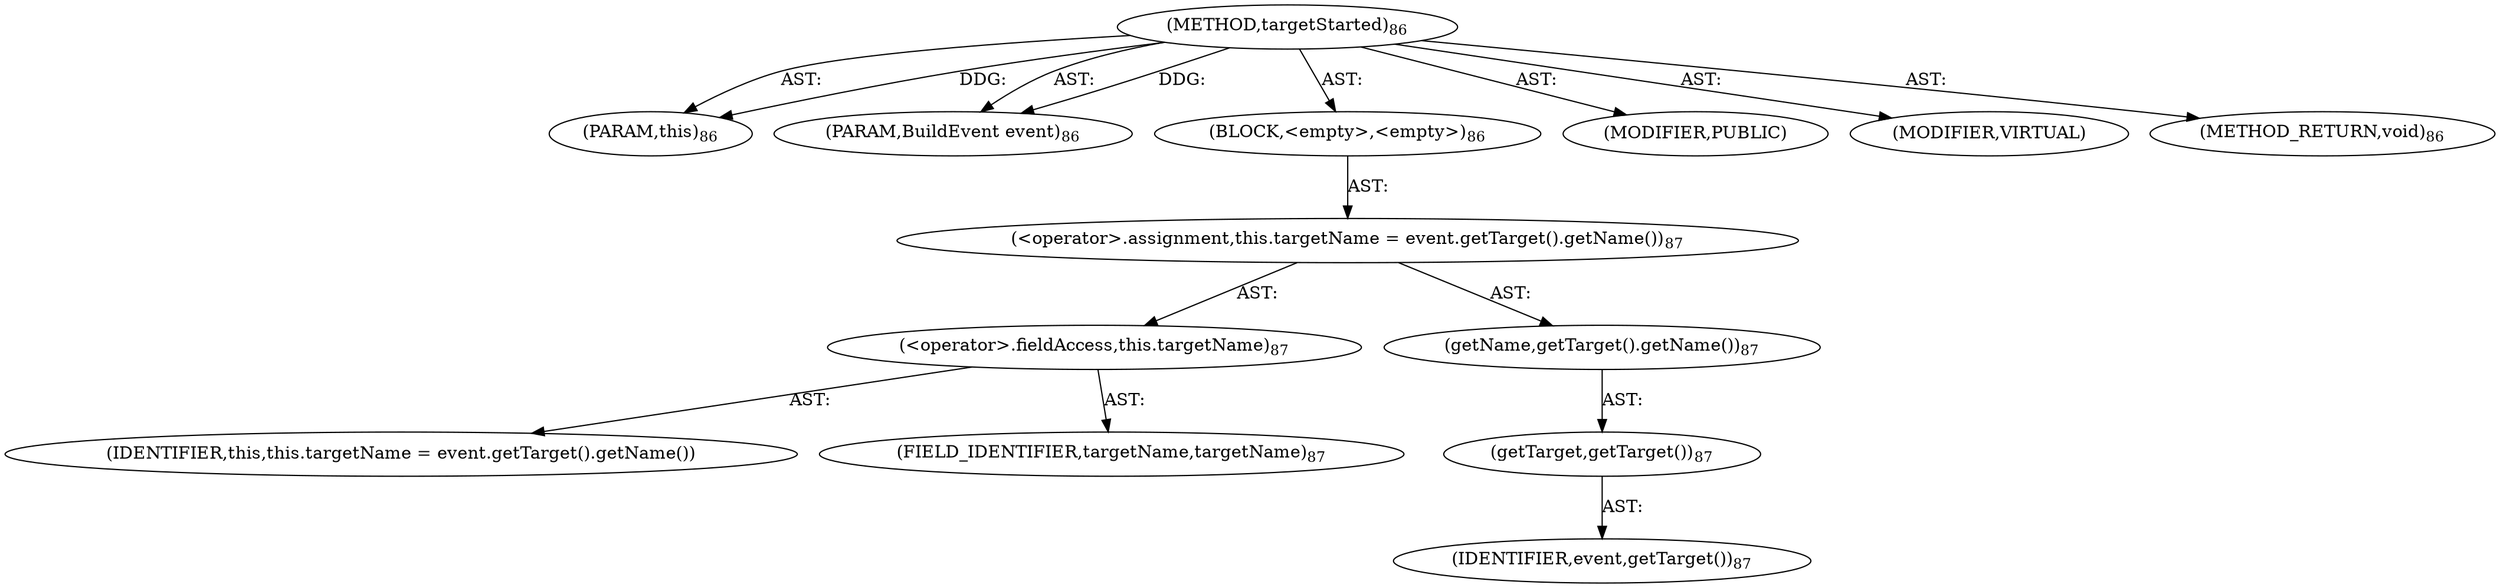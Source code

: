 digraph "targetStarted" {  
"111669149697" [label = <(METHOD,targetStarted)<SUB>86</SUB>> ]
"115964116993" [label = <(PARAM,this)<SUB>86</SUB>> ]
"115964116994" [label = <(PARAM,BuildEvent event)<SUB>86</SUB>> ]
"25769803777" [label = <(BLOCK,&lt;empty&gt;,&lt;empty&gt;)<SUB>86</SUB>> ]
"30064771072" [label = <(&lt;operator&gt;.assignment,this.targetName = event.getTarget().getName())<SUB>87</SUB>> ]
"30064771073" [label = <(&lt;operator&gt;.fieldAccess,this.targetName)<SUB>87</SUB>> ]
"68719476736" [label = <(IDENTIFIER,this,this.targetName = event.getTarget().getName())> ]
"55834574848" [label = <(FIELD_IDENTIFIER,targetName,targetName)<SUB>87</SUB>> ]
"30064771074" [label = <(getName,getTarget().getName())<SUB>87</SUB>> ]
"30064771075" [label = <(getTarget,getTarget())<SUB>87</SUB>> ]
"68719476737" [label = <(IDENTIFIER,event,getTarget())<SUB>87</SUB>> ]
"133143986179" [label = <(MODIFIER,PUBLIC)> ]
"133143986180" [label = <(MODIFIER,VIRTUAL)> ]
"128849018881" [label = <(METHOD_RETURN,void)<SUB>86</SUB>> ]
  "111669149697" -> "115964116993"  [ label = "AST: "] 
  "111669149697" -> "115964116994"  [ label = "AST: "] 
  "111669149697" -> "25769803777"  [ label = "AST: "] 
  "111669149697" -> "133143986179"  [ label = "AST: "] 
  "111669149697" -> "133143986180"  [ label = "AST: "] 
  "111669149697" -> "128849018881"  [ label = "AST: "] 
  "25769803777" -> "30064771072"  [ label = "AST: "] 
  "30064771072" -> "30064771073"  [ label = "AST: "] 
  "30064771072" -> "30064771074"  [ label = "AST: "] 
  "30064771073" -> "68719476736"  [ label = "AST: "] 
  "30064771073" -> "55834574848"  [ label = "AST: "] 
  "30064771074" -> "30064771075"  [ label = "AST: "] 
  "30064771075" -> "68719476737"  [ label = "AST: "] 
  "111669149697" -> "115964116993"  [ label = "DDG: "] 
  "111669149697" -> "115964116994"  [ label = "DDG: "] 
}
